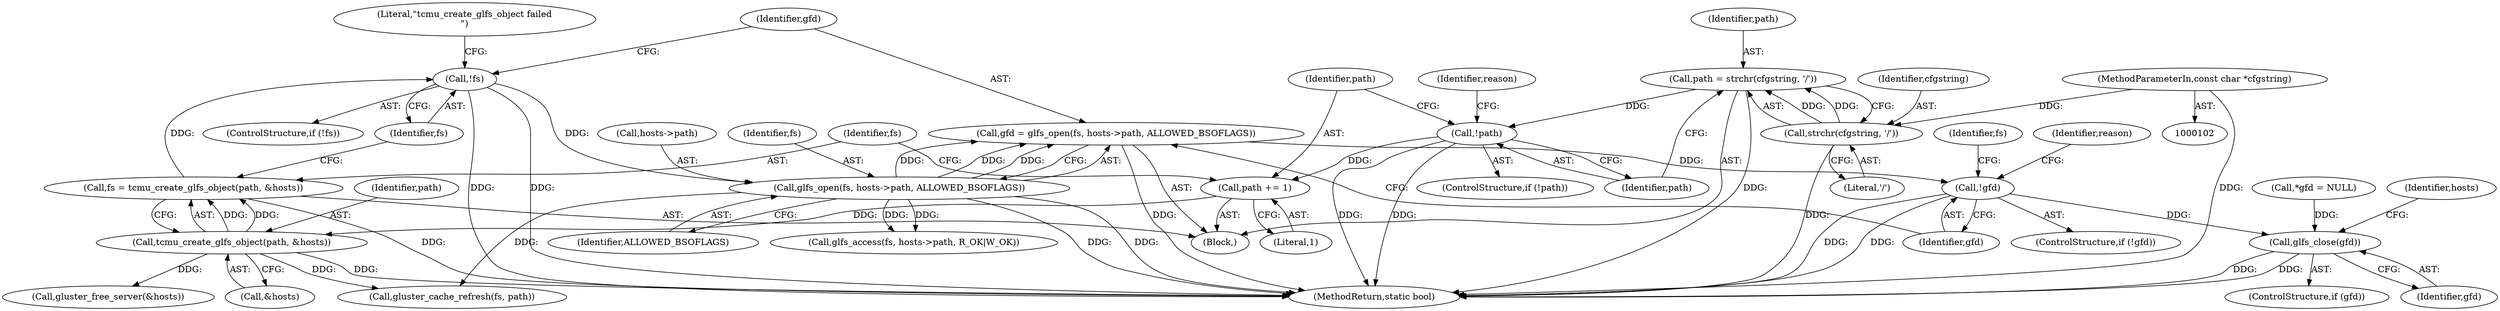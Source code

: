 digraph "1_tcmu-runner_61bd03e600d2abf309173e9186f4d465bb1b7157@API" {
"1000163" [label="(Call,gfd = glfs_open(fs, hosts->path, ALLOWED_BSOFLAGS))"];
"1000165" [label="(Call,glfs_open(fs, hosts->path, ALLOWED_BSOFLAGS))"];
"1000157" [label="(Call,!fs)"];
"1000150" [label="(Call,fs = tcmu_create_glfs_object(path, &hosts))"];
"1000152" [label="(Call,tcmu_create_glfs_object(path, &hosts))"];
"1000147" [label="(Call,path += 1)"];
"1000129" [label="(Call,!path)"];
"1000123" [label="(Call,path = strchr(cfgstring, '/'))"];
"1000125" [label="(Call,strchr(cfgstring, '/'))"];
"1000103" [label="(MethodParameterIn,const char *cfgstring)"];
"1000172" [label="(Call,!gfd)"];
"1000226" [label="(Call,glfs_close(gfd))"];
"1000193" [label="(Identifier,fs)"];
"1000153" [label="(Identifier,path)"];
"1000126" [label="(Identifier,cfgstring)"];
"1000228" [label="(Call,gluster_free_server(&hosts))"];
"1000157" [label="(Call,!fs)"];
"1000151" [label="(Identifier,fs)"];
"1000230" [label="(Identifier,hosts)"];
"1000124" [label="(Identifier,path)"];
"1000233" [label="(MethodReturn,static bool)"];
"1000147" [label="(Call,path += 1)"];
"1000148" [label="(Identifier,path)"];
"1000172" [label="(Call,!gfd)"];
"1000158" [label="(Identifier,fs)"];
"1000178" [label="(Identifier,reason)"];
"1000112" [label="(Call,*gfd = NULL)"];
"1000130" [label="(Identifier,path)"];
"1000103" [label="(MethodParameterIn,const char *cfgstring)"];
"1000105" [label="(Block,)"];
"1000164" [label="(Identifier,gfd)"];
"1000171" [label="(ControlStructure,if (!gfd))"];
"1000129" [label="(Call,!path)"];
"1000220" [label="(Call,gluster_cache_refresh(fs, path))"];
"1000161" [label="(Literal,\"tcmu_create_glfs_object failed\n\")"];
"1000135" [label="(Identifier,reason)"];
"1000150" [label="(Call,fs = tcmu_create_glfs_object(path, &hosts))"];
"1000156" [label="(ControlStructure,if (!fs))"];
"1000227" [label="(Identifier,gfd)"];
"1000149" [label="(Literal,1)"];
"1000226" [label="(Call,glfs_close(gfd))"];
"1000163" [label="(Call,gfd = glfs_open(fs, hosts->path, ALLOWED_BSOFLAGS))"];
"1000127" [label="(Literal,'/')"];
"1000154" [label="(Call,&hosts)"];
"1000224" [label="(ControlStructure,if (gfd))"];
"1000123" [label="(Call,path = strchr(cfgstring, '/'))"];
"1000166" [label="(Identifier,fs)"];
"1000152" [label="(Call,tcmu_create_glfs_object(path, &hosts))"];
"1000165" [label="(Call,glfs_open(fs, hosts->path, ALLOWED_BSOFLAGS))"];
"1000125" [label="(Call,strchr(cfgstring, '/'))"];
"1000173" [label="(Identifier,gfd)"];
"1000170" [label="(Identifier,ALLOWED_BSOFLAGS)"];
"1000128" [label="(ControlStructure,if (!path))"];
"1000167" [label="(Call,hosts->path)"];
"1000192" [label="(Call,glfs_access(fs, hosts->path, R_OK|W_OK))"];
"1000163" -> "1000105"  [label="AST: "];
"1000163" -> "1000165"  [label="CFG: "];
"1000164" -> "1000163"  [label="AST: "];
"1000165" -> "1000163"  [label="AST: "];
"1000173" -> "1000163"  [label="CFG: "];
"1000163" -> "1000233"  [label="DDG: "];
"1000165" -> "1000163"  [label="DDG: "];
"1000165" -> "1000163"  [label="DDG: "];
"1000165" -> "1000163"  [label="DDG: "];
"1000163" -> "1000172"  [label="DDG: "];
"1000165" -> "1000170"  [label="CFG: "];
"1000166" -> "1000165"  [label="AST: "];
"1000167" -> "1000165"  [label="AST: "];
"1000170" -> "1000165"  [label="AST: "];
"1000165" -> "1000233"  [label="DDG: "];
"1000165" -> "1000233"  [label="DDG: "];
"1000157" -> "1000165"  [label="DDG: "];
"1000165" -> "1000192"  [label="DDG: "];
"1000165" -> "1000192"  [label="DDG: "];
"1000165" -> "1000220"  [label="DDG: "];
"1000157" -> "1000156"  [label="AST: "];
"1000157" -> "1000158"  [label="CFG: "];
"1000158" -> "1000157"  [label="AST: "];
"1000161" -> "1000157"  [label="CFG: "];
"1000164" -> "1000157"  [label="CFG: "];
"1000157" -> "1000233"  [label="DDG: "];
"1000157" -> "1000233"  [label="DDG: "];
"1000150" -> "1000157"  [label="DDG: "];
"1000150" -> "1000105"  [label="AST: "];
"1000150" -> "1000152"  [label="CFG: "];
"1000151" -> "1000150"  [label="AST: "];
"1000152" -> "1000150"  [label="AST: "];
"1000158" -> "1000150"  [label="CFG: "];
"1000150" -> "1000233"  [label="DDG: "];
"1000152" -> "1000150"  [label="DDG: "];
"1000152" -> "1000150"  [label="DDG: "];
"1000152" -> "1000154"  [label="CFG: "];
"1000153" -> "1000152"  [label="AST: "];
"1000154" -> "1000152"  [label="AST: "];
"1000152" -> "1000233"  [label="DDG: "];
"1000147" -> "1000152"  [label="DDG: "];
"1000152" -> "1000220"  [label="DDG: "];
"1000152" -> "1000228"  [label="DDG: "];
"1000147" -> "1000105"  [label="AST: "];
"1000147" -> "1000149"  [label="CFG: "];
"1000148" -> "1000147"  [label="AST: "];
"1000149" -> "1000147"  [label="AST: "];
"1000151" -> "1000147"  [label="CFG: "];
"1000129" -> "1000147"  [label="DDG: "];
"1000129" -> "1000128"  [label="AST: "];
"1000129" -> "1000130"  [label="CFG: "];
"1000130" -> "1000129"  [label="AST: "];
"1000135" -> "1000129"  [label="CFG: "];
"1000148" -> "1000129"  [label="CFG: "];
"1000129" -> "1000233"  [label="DDG: "];
"1000129" -> "1000233"  [label="DDG: "];
"1000123" -> "1000129"  [label="DDG: "];
"1000123" -> "1000105"  [label="AST: "];
"1000123" -> "1000125"  [label="CFG: "];
"1000124" -> "1000123"  [label="AST: "];
"1000125" -> "1000123"  [label="AST: "];
"1000130" -> "1000123"  [label="CFG: "];
"1000123" -> "1000233"  [label="DDG: "];
"1000125" -> "1000123"  [label="DDG: "];
"1000125" -> "1000123"  [label="DDG: "];
"1000125" -> "1000127"  [label="CFG: "];
"1000126" -> "1000125"  [label="AST: "];
"1000127" -> "1000125"  [label="AST: "];
"1000125" -> "1000233"  [label="DDG: "];
"1000103" -> "1000125"  [label="DDG: "];
"1000103" -> "1000102"  [label="AST: "];
"1000103" -> "1000233"  [label="DDG: "];
"1000172" -> "1000171"  [label="AST: "];
"1000172" -> "1000173"  [label="CFG: "];
"1000173" -> "1000172"  [label="AST: "];
"1000178" -> "1000172"  [label="CFG: "];
"1000193" -> "1000172"  [label="CFG: "];
"1000172" -> "1000233"  [label="DDG: "];
"1000172" -> "1000233"  [label="DDG: "];
"1000172" -> "1000226"  [label="DDG: "];
"1000226" -> "1000224"  [label="AST: "];
"1000226" -> "1000227"  [label="CFG: "];
"1000227" -> "1000226"  [label="AST: "];
"1000230" -> "1000226"  [label="CFG: "];
"1000226" -> "1000233"  [label="DDG: "];
"1000226" -> "1000233"  [label="DDG: "];
"1000112" -> "1000226"  [label="DDG: "];
}
